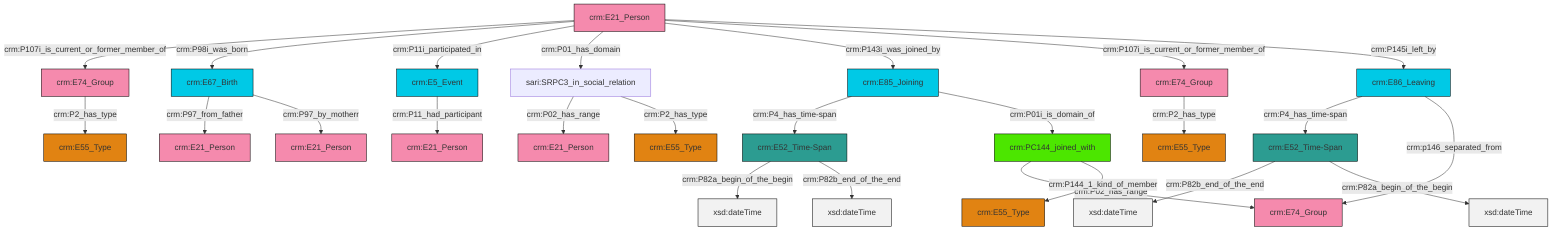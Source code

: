 graph TD
classDef Literal fill:#f2f2f2,stroke:#000000;
classDef CRM_Entity fill:#FFFFFF,stroke:#000000;
classDef Temporal_Entity fill:#00C9E6, stroke:#000000;
classDef Type fill:#E18312, stroke:#000000;
classDef Time-Span fill:#2C9C91, stroke:#000000;
classDef Appellation fill:#FFEB7F, stroke:#000000;
classDef Place fill:#008836, stroke:#000000;
classDef Persistent_Item fill:#B266B2, stroke:#000000;
classDef Conceptual_Object fill:#FFD700, stroke:#000000;
classDef Physical_Thing fill:#D2B48C, stroke:#000000;
classDef Actor fill:#f58aad, stroke:#000000;
classDef PC_Classes fill:#4ce600, stroke:#000000;
classDef Multi fill:#cccccc,stroke:#000000;

4["crm:E52_Time-Span"]:::Time-Span -->|crm:P82a_begin_of_the_begin| 5[xsd:dateTime]:::Literal
6["crm:E21_Person"]:::Actor -->|crm:P107i_is_current_or_former_member_of| 7["crm:E74_Group"]:::Actor
10["crm:E52_Time-Span"]:::Time-Span -->|crm:P82b_end_of_the_end| 11[xsd:dateTime]:::Literal
0["crm:E67_Birth"]:::Temporal_Entity -->|crm:P97_from_father| 12["crm:E21_Person"]:::Actor
10["crm:E52_Time-Span"]:::Time-Span -->|crm:P82a_begin_of_the_begin| 13[xsd:dateTime]:::Literal
6["crm:E21_Person"]:::Actor -->|crm:P98i_was_born| 0["crm:E67_Birth"]:::Temporal_Entity
6["crm:E21_Person"]:::Actor -->|crm:P11i_participated_in| 14["crm:E5_Event"]:::Temporal_Entity
6["crm:E21_Person"]:::Actor -->|crm:P01_has_domain| 8["sari:SRPC3_in_social_relation"]:::Default
15["crm:PC144_joined_with"]:::PC_Classes -->|crm:P02_has_range| 16["crm:E74_Group"]:::Actor
8["sari:SRPC3_in_social_relation"]:::Default -->|crm:P02_has_range| 17["crm:E21_Person"]:::Actor
6["crm:E21_Person"]:::Actor -->|crm:P143i_was_joined_by| 2["crm:E85_Joining"]:::Temporal_Entity
21["crm:E74_Group"]:::Actor -->|crm:P2_has_type| 22["crm:E55_Type"]:::Type
15["crm:PC144_joined_with"]:::PC_Classes -->|crm:P144_1_kind_of_member| 18["crm:E55_Type"]:::Type
7["crm:E74_Group"]:::Actor -->|crm:P2_has_type| 28["crm:E55_Type"]:::Type
14["crm:E5_Event"]:::Temporal_Entity -->|crm:P11_had_participant| 32["crm:E21_Person"]:::Actor
2["crm:E85_Joining"]:::Temporal_Entity -->|crm:P4_has_time-span| 4["crm:E52_Time-Span"]:::Time-Span
0["crm:E67_Birth"]:::Temporal_Entity -->|crm:P97_by_motherr| 26["crm:E21_Person"]:::Actor
6["crm:E21_Person"]:::Actor -->|crm:P107i_is_current_or_former_member_of| 21["crm:E74_Group"]:::Actor
2["crm:E85_Joining"]:::Temporal_Entity -->|crm:P01i_is_domain_of| 15["crm:PC144_joined_with"]:::PC_Classes
8["sari:SRPC3_in_social_relation"]:::Default -->|crm:P2_has_type| 40["crm:E55_Type"]:::Type
30["crm:E86_Leaving"]:::Temporal_Entity -->|crm:P4_has_time-span| 10["crm:E52_Time-Span"]:::Time-Span
30["crm:E86_Leaving"]:::Temporal_Entity -->|crm:p146_separated_from| 16["crm:E74_Group"]:::Actor
6["crm:E21_Person"]:::Actor -->|crm:P145i_left_by| 30["crm:E86_Leaving"]:::Temporal_Entity
4["crm:E52_Time-Span"]:::Time-Span -->|crm:P82b_end_of_the_end| 43[xsd:dateTime]:::Literal